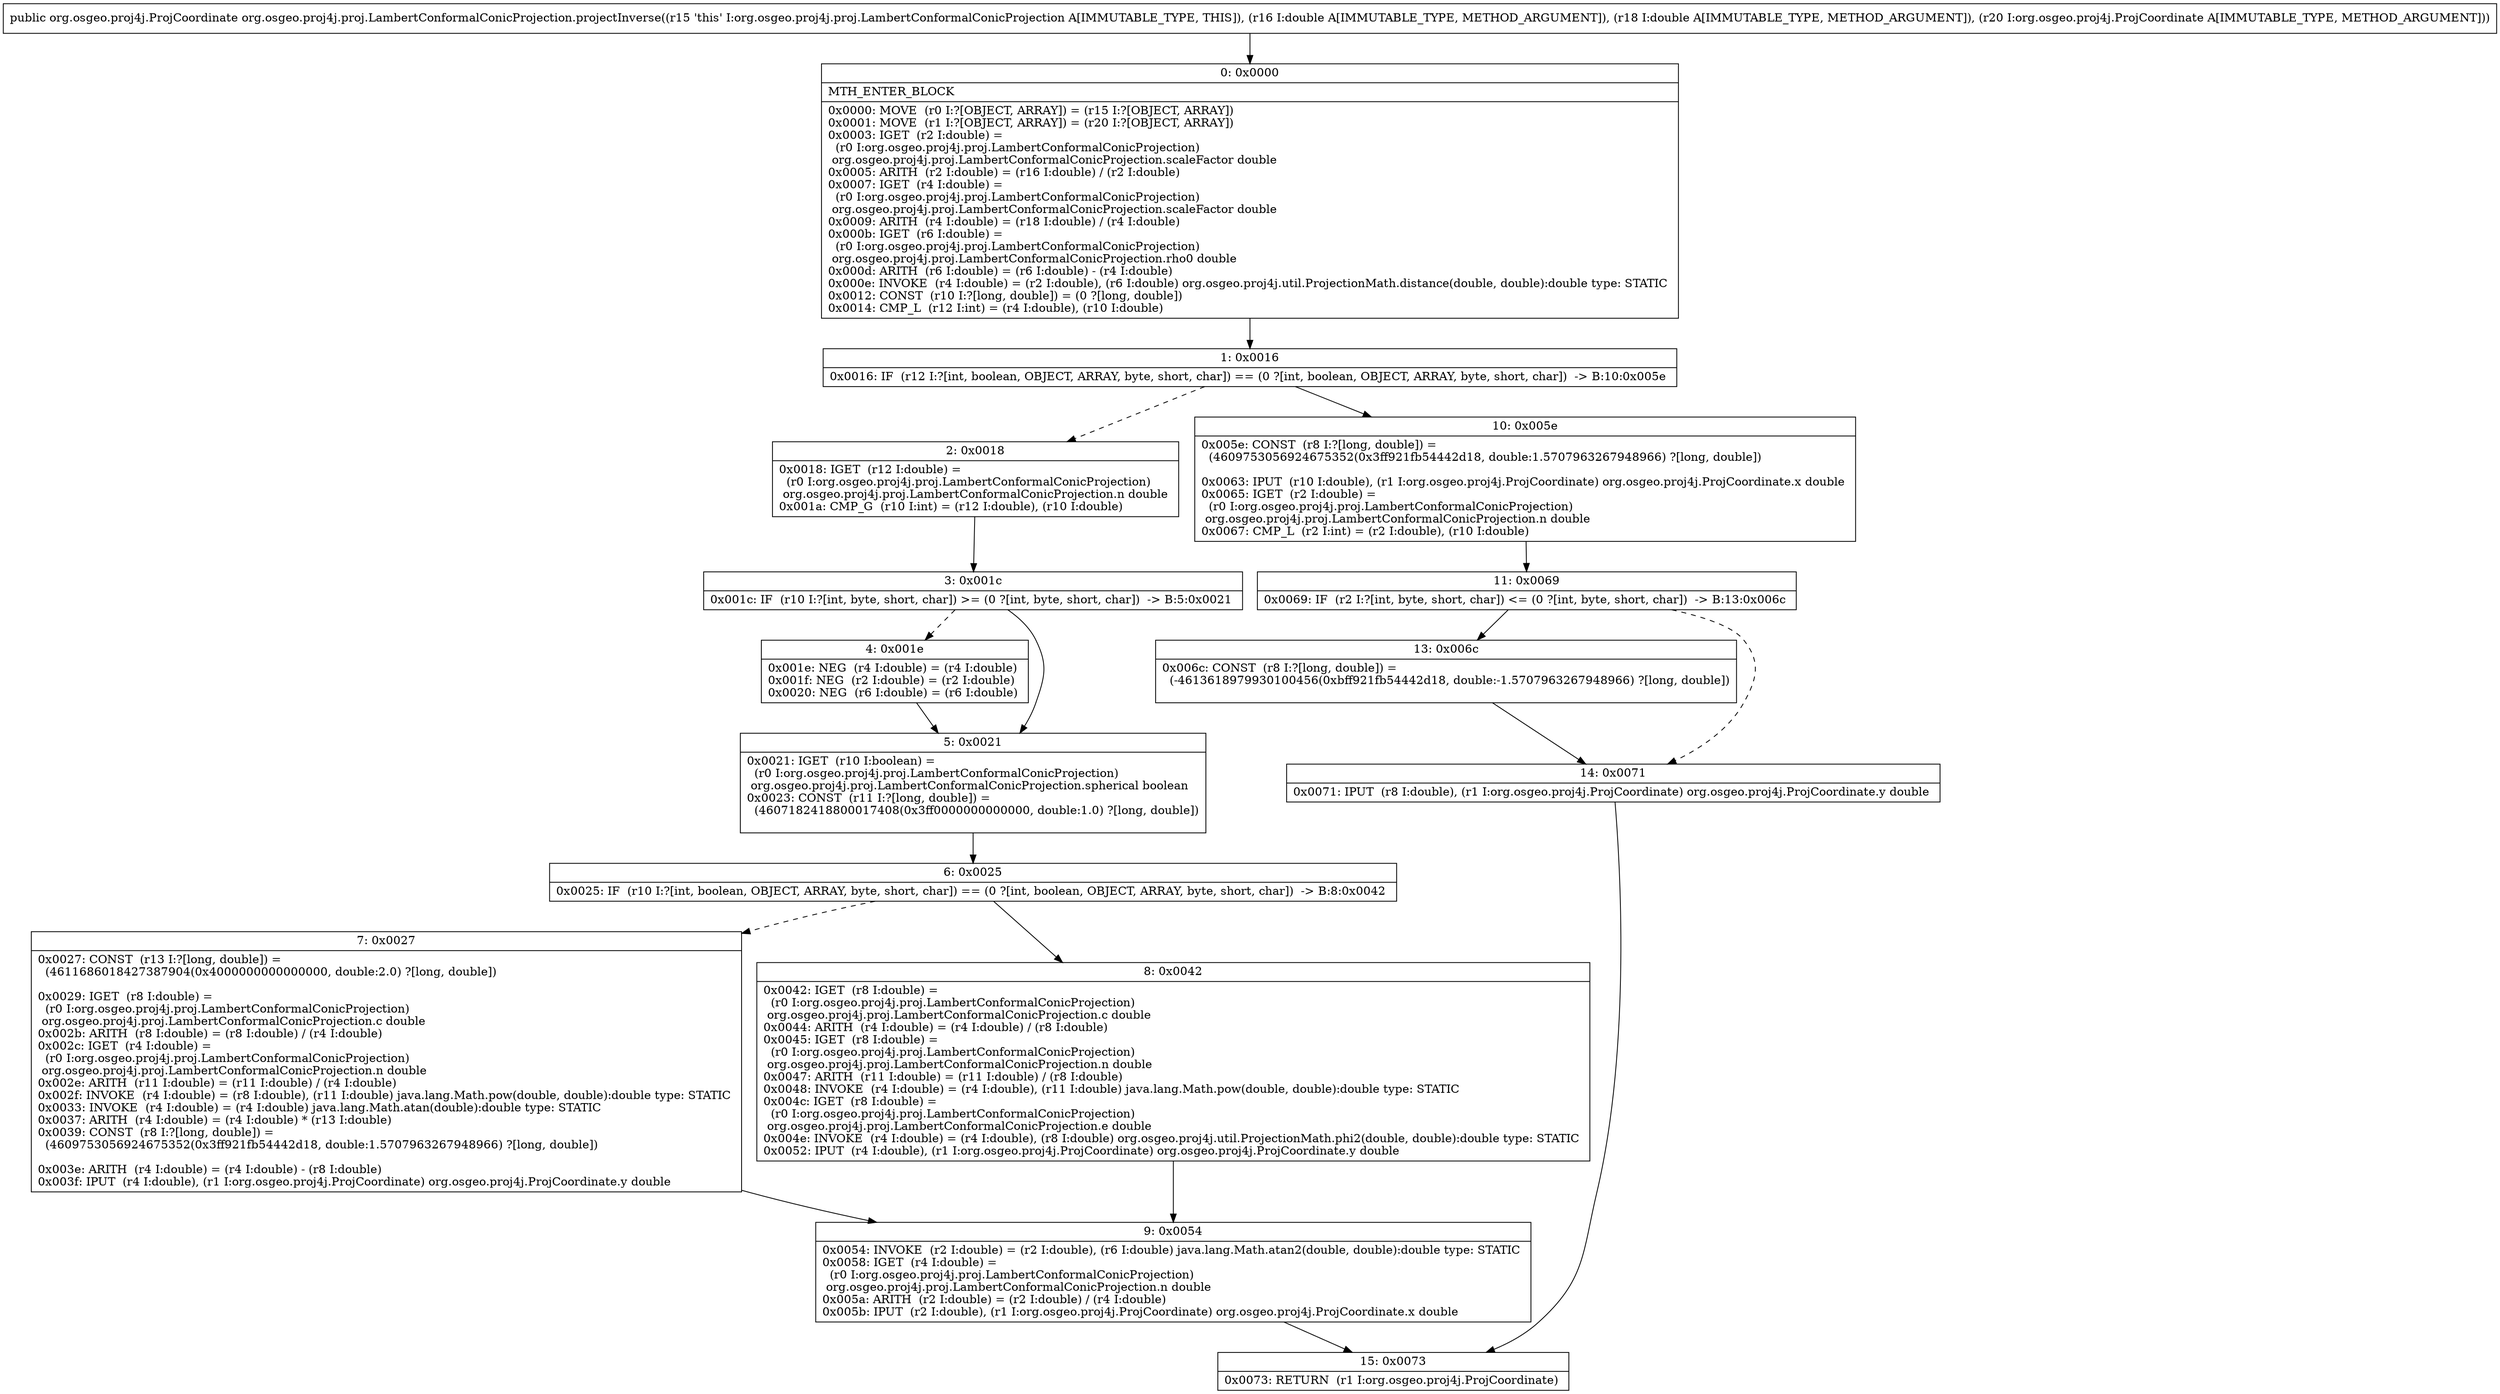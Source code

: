 digraph "CFG fororg.osgeo.proj4j.proj.LambertConformalConicProjection.projectInverse(DDLorg\/osgeo\/proj4j\/ProjCoordinate;)Lorg\/osgeo\/proj4j\/ProjCoordinate;" {
Node_0 [shape=record,label="{0\:\ 0x0000|MTH_ENTER_BLOCK\l|0x0000: MOVE  (r0 I:?[OBJECT, ARRAY]) = (r15 I:?[OBJECT, ARRAY]) \l0x0001: MOVE  (r1 I:?[OBJECT, ARRAY]) = (r20 I:?[OBJECT, ARRAY]) \l0x0003: IGET  (r2 I:double) = \l  (r0 I:org.osgeo.proj4j.proj.LambertConformalConicProjection)\l org.osgeo.proj4j.proj.LambertConformalConicProjection.scaleFactor double \l0x0005: ARITH  (r2 I:double) = (r16 I:double) \/ (r2 I:double) \l0x0007: IGET  (r4 I:double) = \l  (r0 I:org.osgeo.proj4j.proj.LambertConformalConicProjection)\l org.osgeo.proj4j.proj.LambertConformalConicProjection.scaleFactor double \l0x0009: ARITH  (r4 I:double) = (r18 I:double) \/ (r4 I:double) \l0x000b: IGET  (r6 I:double) = \l  (r0 I:org.osgeo.proj4j.proj.LambertConformalConicProjection)\l org.osgeo.proj4j.proj.LambertConformalConicProjection.rho0 double \l0x000d: ARITH  (r6 I:double) = (r6 I:double) \- (r4 I:double) \l0x000e: INVOKE  (r4 I:double) = (r2 I:double), (r6 I:double) org.osgeo.proj4j.util.ProjectionMath.distance(double, double):double type: STATIC \l0x0012: CONST  (r10 I:?[long, double]) = (0 ?[long, double]) \l0x0014: CMP_L  (r12 I:int) = (r4 I:double), (r10 I:double) \l}"];
Node_1 [shape=record,label="{1\:\ 0x0016|0x0016: IF  (r12 I:?[int, boolean, OBJECT, ARRAY, byte, short, char]) == (0 ?[int, boolean, OBJECT, ARRAY, byte, short, char])  \-\> B:10:0x005e \l}"];
Node_2 [shape=record,label="{2\:\ 0x0018|0x0018: IGET  (r12 I:double) = \l  (r0 I:org.osgeo.proj4j.proj.LambertConformalConicProjection)\l org.osgeo.proj4j.proj.LambertConformalConicProjection.n double \l0x001a: CMP_G  (r10 I:int) = (r12 I:double), (r10 I:double) \l}"];
Node_3 [shape=record,label="{3\:\ 0x001c|0x001c: IF  (r10 I:?[int, byte, short, char]) \>= (0 ?[int, byte, short, char])  \-\> B:5:0x0021 \l}"];
Node_4 [shape=record,label="{4\:\ 0x001e|0x001e: NEG  (r4 I:double) = (r4 I:double) \l0x001f: NEG  (r2 I:double) = (r2 I:double) \l0x0020: NEG  (r6 I:double) = (r6 I:double) \l}"];
Node_5 [shape=record,label="{5\:\ 0x0021|0x0021: IGET  (r10 I:boolean) = \l  (r0 I:org.osgeo.proj4j.proj.LambertConformalConicProjection)\l org.osgeo.proj4j.proj.LambertConformalConicProjection.spherical boolean \l0x0023: CONST  (r11 I:?[long, double]) = \l  (4607182418800017408(0x3ff0000000000000, double:1.0) ?[long, double])\l \l}"];
Node_6 [shape=record,label="{6\:\ 0x0025|0x0025: IF  (r10 I:?[int, boolean, OBJECT, ARRAY, byte, short, char]) == (0 ?[int, boolean, OBJECT, ARRAY, byte, short, char])  \-\> B:8:0x0042 \l}"];
Node_7 [shape=record,label="{7\:\ 0x0027|0x0027: CONST  (r13 I:?[long, double]) = \l  (4611686018427387904(0x4000000000000000, double:2.0) ?[long, double])\l \l0x0029: IGET  (r8 I:double) = \l  (r0 I:org.osgeo.proj4j.proj.LambertConformalConicProjection)\l org.osgeo.proj4j.proj.LambertConformalConicProjection.c double \l0x002b: ARITH  (r8 I:double) = (r8 I:double) \/ (r4 I:double) \l0x002c: IGET  (r4 I:double) = \l  (r0 I:org.osgeo.proj4j.proj.LambertConformalConicProjection)\l org.osgeo.proj4j.proj.LambertConformalConicProjection.n double \l0x002e: ARITH  (r11 I:double) = (r11 I:double) \/ (r4 I:double) \l0x002f: INVOKE  (r4 I:double) = (r8 I:double), (r11 I:double) java.lang.Math.pow(double, double):double type: STATIC \l0x0033: INVOKE  (r4 I:double) = (r4 I:double) java.lang.Math.atan(double):double type: STATIC \l0x0037: ARITH  (r4 I:double) = (r4 I:double) * (r13 I:double) \l0x0039: CONST  (r8 I:?[long, double]) = \l  (4609753056924675352(0x3ff921fb54442d18, double:1.5707963267948966) ?[long, double])\l \l0x003e: ARITH  (r4 I:double) = (r4 I:double) \- (r8 I:double) \l0x003f: IPUT  (r4 I:double), (r1 I:org.osgeo.proj4j.ProjCoordinate) org.osgeo.proj4j.ProjCoordinate.y double \l}"];
Node_8 [shape=record,label="{8\:\ 0x0042|0x0042: IGET  (r8 I:double) = \l  (r0 I:org.osgeo.proj4j.proj.LambertConformalConicProjection)\l org.osgeo.proj4j.proj.LambertConformalConicProjection.c double \l0x0044: ARITH  (r4 I:double) = (r4 I:double) \/ (r8 I:double) \l0x0045: IGET  (r8 I:double) = \l  (r0 I:org.osgeo.proj4j.proj.LambertConformalConicProjection)\l org.osgeo.proj4j.proj.LambertConformalConicProjection.n double \l0x0047: ARITH  (r11 I:double) = (r11 I:double) \/ (r8 I:double) \l0x0048: INVOKE  (r4 I:double) = (r4 I:double), (r11 I:double) java.lang.Math.pow(double, double):double type: STATIC \l0x004c: IGET  (r8 I:double) = \l  (r0 I:org.osgeo.proj4j.proj.LambertConformalConicProjection)\l org.osgeo.proj4j.proj.LambertConformalConicProjection.e double \l0x004e: INVOKE  (r4 I:double) = (r4 I:double), (r8 I:double) org.osgeo.proj4j.util.ProjectionMath.phi2(double, double):double type: STATIC \l0x0052: IPUT  (r4 I:double), (r1 I:org.osgeo.proj4j.ProjCoordinate) org.osgeo.proj4j.ProjCoordinate.y double \l}"];
Node_9 [shape=record,label="{9\:\ 0x0054|0x0054: INVOKE  (r2 I:double) = (r2 I:double), (r6 I:double) java.lang.Math.atan2(double, double):double type: STATIC \l0x0058: IGET  (r4 I:double) = \l  (r0 I:org.osgeo.proj4j.proj.LambertConformalConicProjection)\l org.osgeo.proj4j.proj.LambertConformalConicProjection.n double \l0x005a: ARITH  (r2 I:double) = (r2 I:double) \/ (r4 I:double) \l0x005b: IPUT  (r2 I:double), (r1 I:org.osgeo.proj4j.ProjCoordinate) org.osgeo.proj4j.ProjCoordinate.x double \l}"];
Node_10 [shape=record,label="{10\:\ 0x005e|0x005e: CONST  (r8 I:?[long, double]) = \l  (4609753056924675352(0x3ff921fb54442d18, double:1.5707963267948966) ?[long, double])\l \l0x0063: IPUT  (r10 I:double), (r1 I:org.osgeo.proj4j.ProjCoordinate) org.osgeo.proj4j.ProjCoordinate.x double \l0x0065: IGET  (r2 I:double) = \l  (r0 I:org.osgeo.proj4j.proj.LambertConformalConicProjection)\l org.osgeo.proj4j.proj.LambertConformalConicProjection.n double \l0x0067: CMP_L  (r2 I:int) = (r2 I:double), (r10 I:double) \l}"];
Node_11 [shape=record,label="{11\:\ 0x0069|0x0069: IF  (r2 I:?[int, byte, short, char]) \<= (0 ?[int, byte, short, char])  \-\> B:13:0x006c \l}"];
Node_13 [shape=record,label="{13\:\ 0x006c|0x006c: CONST  (r8 I:?[long, double]) = \l  (\-4613618979930100456(0xbff921fb54442d18, double:\-1.5707963267948966) ?[long, double])\l \l}"];
Node_14 [shape=record,label="{14\:\ 0x0071|0x0071: IPUT  (r8 I:double), (r1 I:org.osgeo.proj4j.ProjCoordinate) org.osgeo.proj4j.ProjCoordinate.y double \l}"];
Node_15 [shape=record,label="{15\:\ 0x0073|0x0073: RETURN  (r1 I:org.osgeo.proj4j.ProjCoordinate) \l}"];
MethodNode[shape=record,label="{public org.osgeo.proj4j.ProjCoordinate org.osgeo.proj4j.proj.LambertConformalConicProjection.projectInverse((r15 'this' I:org.osgeo.proj4j.proj.LambertConformalConicProjection A[IMMUTABLE_TYPE, THIS]), (r16 I:double A[IMMUTABLE_TYPE, METHOD_ARGUMENT]), (r18 I:double A[IMMUTABLE_TYPE, METHOD_ARGUMENT]), (r20 I:org.osgeo.proj4j.ProjCoordinate A[IMMUTABLE_TYPE, METHOD_ARGUMENT])) }"];
MethodNode -> Node_0;
Node_0 -> Node_1;
Node_1 -> Node_2[style=dashed];
Node_1 -> Node_10;
Node_2 -> Node_3;
Node_3 -> Node_4[style=dashed];
Node_3 -> Node_5;
Node_4 -> Node_5;
Node_5 -> Node_6;
Node_6 -> Node_7[style=dashed];
Node_6 -> Node_8;
Node_7 -> Node_9;
Node_8 -> Node_9;
Node_9 -> Node_15;
Node_10 -> Node_11;
Node_11 -> Node_13;
Node_11 -> Node_14[style=dashed];
Node_13 -> Node_14;
Node_14 -> Node_15;
}

